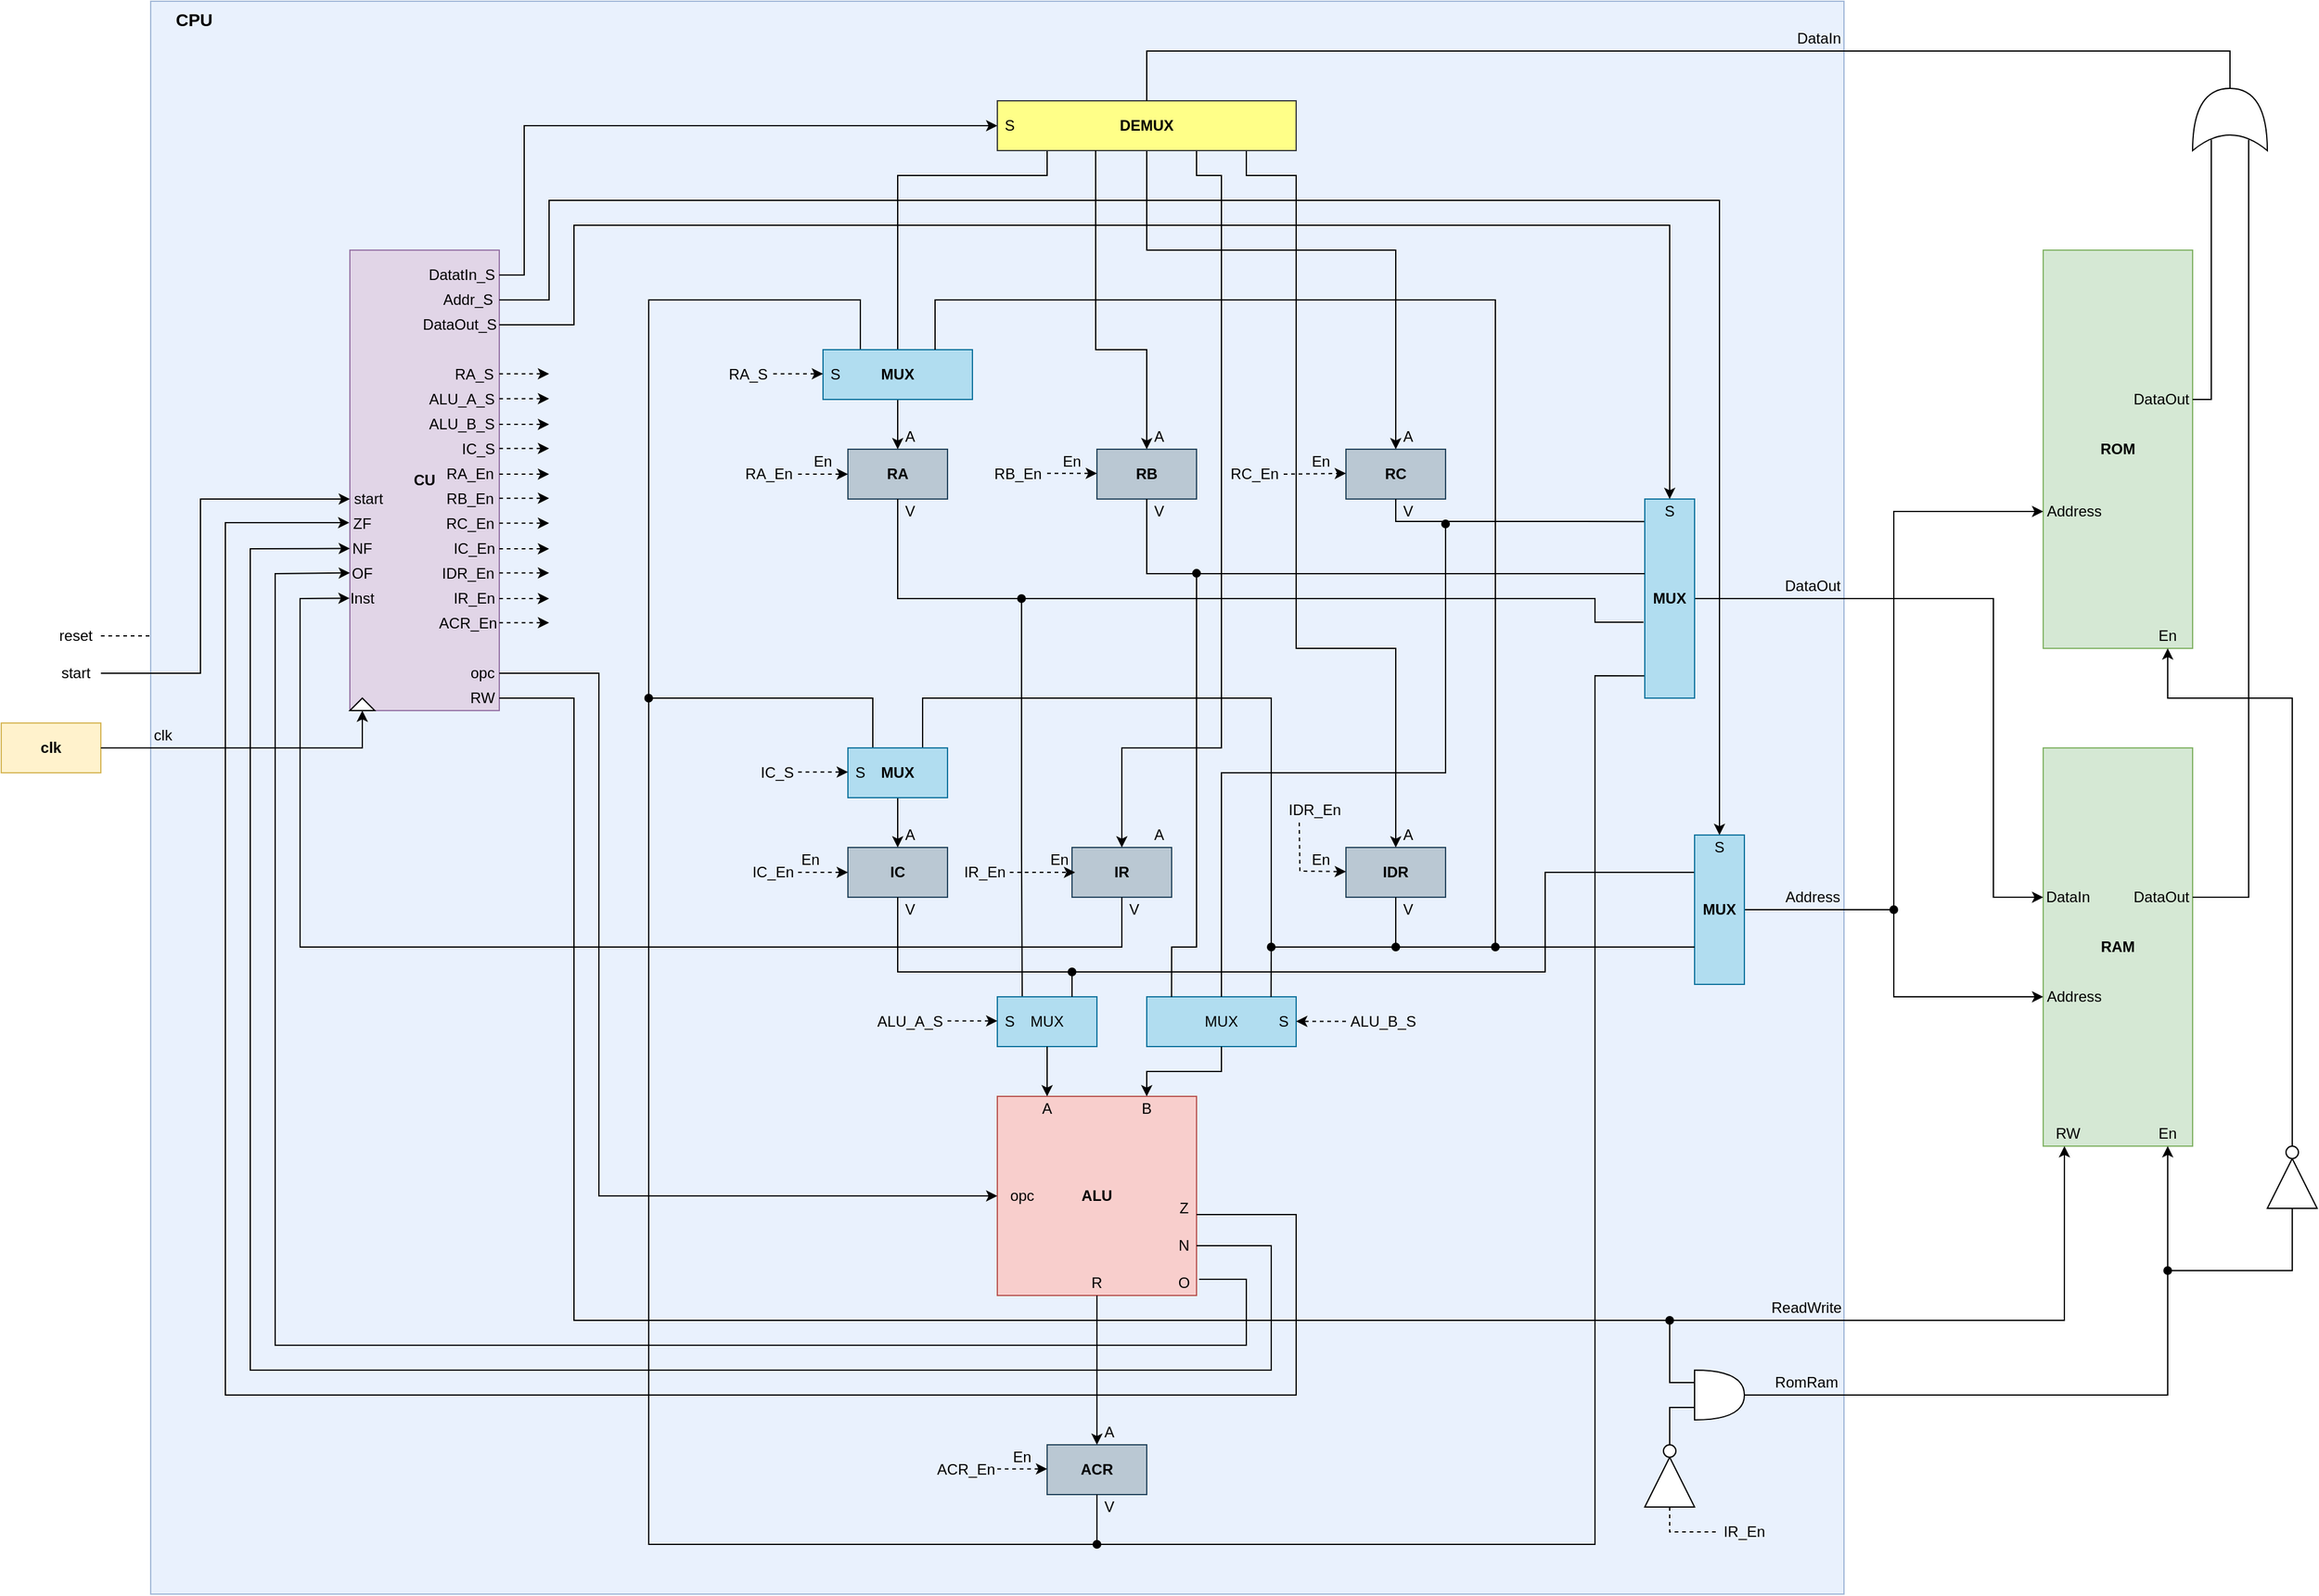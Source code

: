 <mxfile version="14.2.7" type="device"><diagram id="ryRz4POk_qp3t2i8IfM6" name="Page-1"><mxGraphModel dx="4070" dy="3493" grid="1" gridSize="10" guides="1" tooltips="1" connect="1" arrows="1" fold="1" page="1" pageScale="2" pageWidth="850" pageHeight="1100" math="0" shadow="0"><root><mxCell id="0"/><mxCell id="1" parent="0"/><mxCell id="fBEWL9ri3IQQsQJzQIdk-189" value="" style="rounded=0;whiteSpace=wrap;html=1;fillColor=#dae8fc;strokeColor=#6c8ebf;opacity=60;" parent="1" vertex="1"><mxGeometry x="-40" y="-160" width="1360" height="1280" as="geometry"/></mxCell><mxCell id="fBEWL9ri3IQQsQJzQIdk-173" value="" style="rounded=0;whiteSpace=wrap;html=1;fillColor=#fff2cc;strokeColor=#d6b656;" parent="1" vertex="1"><mxGeometry x="-160" y="420" width="80" height="40" as="geometry"/></mxCell><mxCell id="fBEWL9ri3IQQsQJzQIdk-1" value="" style="rounded=0;whiteSpace=wrap;html=1;fillColor=#e1d5e7;strokeColor=#9673a6;" parent="1" vertex="1"><mxGeometry x="120" y="40" width="120" height="370" as="geometry"/></mxCell><mxCell id="fBEWL9ri3IQQsQJzQIdk-2" value="&lt;b&gt;CU&lt;/b&gt;" style="text;html=1;strokeColor=none;fillColor=none;align=center;verticalAlign=middle;whiteSpace=wrap;rounded=0;" parent="1" vertex="1"><mxGeometry x="160" y="215" width="40" height="20" as="geometry"/></mxCell><mxCell id="fBEWL9ri3IQQsQJzQIdk-3" value="" style="triangle;whiteSpace=wrap;html=1;direction=north;" parent="1" vertex="1"><mxGeometry x="120" y="400" width="20" height="10" as="geometry"/></mxCell><mxCell id="fBEWL9ri3IQQsQJzQIdk-4" value="" style="endArrow=classic;html=1;rounded=0;entryX=0;entryY=0.5;entryDx=0;entryDy=0;exitX=1;exitY=0.5;exitDx=0;exitDy=0;" parent="1" source="fBEWL9ri3IQQsQJzQIdk-173" target="fBEWL9ri3IQQsQJzQIdk-3" edge="1"><mxGeometry width="50" height="50" relative="1" as="geometry"><mxPoint x="-40" y="440" as="sourcePoint"/><mxPoint x="120" y="410" as="targetPoint"/><Array as="points"><mxPoint x="130" y="440"/></Array></mxGeometry></mxCell><mxCell id="fBEWL9ri3IQQsQJzQIdk-5" value="&lt;b&gt;clk&lt;/b&gt;" style="text;html=1;strokeColor=none;fillColor=none;align=center;verticalAlign=middle;whiteSpace=wrap;rounded=0;" parent="1" vertex="1"><mxGeometry x="-140" y="430" width="40" height="20" as="geometry"/></mxCell><mxCell id="fBEWL9ri3IQQsQJzQIdk-6" value="" style="rounded=0;whiteSpace=wrap;html=1;fillColor=#bac8d3;strokeColor=#23445d;" parent="1" vertex="1"><mxGeometry x="520" y="200" width="80" height="40" as="geometry"/></mxCell><mxCell id="fBEWL9ri3IQQsQJzQIdk-7" value="&lt;b&gt;RA&lt;/b&gt;" style="text;html=1;strokeColor=none;fillColor=none;align=center;verticalAlign=middle;whiteSpace=wrap;rounded=0;" parent="1" vertex="1"><mxGeometry x="540" y="210" width="40" height="20" as="geometry"/></mxCell><mxCell id="fBEWL9ri3IQQsQJzQIdk-38" value="" style="rounded=0;whiteSpace=wrap;html=1;fillColor=#f8cecc;strokeColor=#b85450;" parent="1" vertex="1"><mxGeometry x="640" y="720" width="160" height="160" as="geometry"/></mxCell><mxCell id="fBEWL9ri3IQQsQJzQIdk-39" value="&lt;b&gt;ALU&lt;/b&gt;" style="text;html=1;strokeColor=none;fillColor=none;align=center;verticalAlign=middle;whiteSpace=wrap;rounded=0;" parent="1" vertex="1"><mxGeometry x="700" y="790" width="40" height="20" as="geometry"/></mxCell><mxCell id="fBEWL9ri3IQQsQJzQIdk-40" value="" style="rounded=0;whiteSpace=wrap;html=1;fillColor=#bac8d3;strokeColor=#23445d;" parent="1" vertex="1"><mxGeometry x="680" y="1000" width="80" height="40" as="geometry"/></mxCell><mxCell id="fBEWL9ri3IQQsQJzQIdk-41" value="&lt;b&gt;ACR&lt;/b&gt;" style="text;html=1;strokeColor=none;fillColor=none;align=center;verticalAlign=middle;whiteSpace=wrap;rounded=0;" parent="1" vertex="1"><mxGeometry x="700" y="1010" width="40" height="20" as="geometry"/></mxCell><mxCell id="fBEWL9ri3IQQsQJzQIdk-43" value="" style="endArrow=classic;html=1;entryX=0.5;entryY=0;entryDx=0;entryDy=0;exitX=0.5;exitY=1;exitDx=0;exitDy=0;" parent="1" source="fBEWL9ri3IQQsQJzQIdk-38" target="fBEWL9ri3IQQsQJzQIdk-40" edge="1"><mxGeometry width="50" height="50" relative="1" as="geometry"><mxPoint x="720" y="920" as="sourcePoint"/><mxPoint x="610" y="1130" as="targetPoint"/></mxGeometry></mxCell><mxCell id="fBEWL9ri3IQQsQJzQIdk-44" value="" style="endArrow=none;html=1;exitX=0.5;exitY=1;exitDx=0;exitDy=0;endFill=0;rounded=0;entryX=0.25;entryY=0;entryDx=0;entryDy=0;" parent="1" source="fBEWL9ri3IQQsQJzQIdk-40" target="Wjq5VvAP2HkVmWKXnLt0-2" edge="1"><mxGeometry width="50" height="50" relative="1" as="geometry"><mxPoint x="560" y="1180" as="sourcePoint"/><mxPoint x="550" y="120" as="targetPoint"/><Array as="points"><mxPoint x="720" y="1080"/><mxPoint x="360" y="1080"/><mxPoint x="360" y="80"/><mxPoint x="530" y="80"/></Array></mxGeometry></mxCell><mxCell id="fBEWL9ri3IQQsQJzQIdk-47" value="" style="endArrow=classic;html=1;entryX=0;entryY=0.5;entryDx=0;entryDy=0;rounded=0;exitX=1;exitY=0.5;exitDx=0;exitDy=0;" parent="1" source="fBEWL9ri3IQQsQJzQIdk-202" target="fBEWL9ri3IQQsQJzQIdk-38" edge="1"><mxGeometry width="50" height="50" relative="1" as="geometry"><mxPoint x="240" y="360" as="sourcePoint"/><mxPoint x="720" y="700" as="targetPoint"/><Array as="points"><mxPoint x="320" y="380"/><mxPoint x="320" y="800"/></Array></mxGeometry></mxCell><mxCell id="fBEWL9ri3IQQsQJzQIdk-48" value="" style="rounded=0;whiteSpace=wrap;html=1;fillColor=#d5e8d4;strokeColor=#82b366;" parent="1" vertex="1"><mxGeometry x="1480" y="440" width="120" height="320" as="geometry"/></mxCell><mxCell id="fBEWL9ri3IQQsQJzQIdk-49" value="" style="endArrow=classic;html=1;rounded=0;entryX=0;entryY=0.5;entryDx=0;entryDy=0;" parent="1" target="fBEWL9ri3IQQsQJzQIdk-112" edge="1"><mxGeometry width="50" height="50" relative="1" as="geometry"><mxPoint x="1200" y="320" as="sourcePoint"/><mxPoint x="1339" y="320" as="targetPoint"/><Array as="points"><mxPoint x="1200" y="320"/><mxPoint x="1440" y="320"/><mxPoint x="1440" y="560"/></Array></mxGeometry></mxCell><mxCell id="fBEWL9ri3IQQsQJzQIdk-53" value="&lt;b&gt;RAM&lt;/b&gt;" style="text;html=1;strokeColor=none;fillColor=none;align=center;verticalAlign=middle;whiteSpace=wrap;rounded=0;" parent="1" vertex="1"><mxGeometry x="1520" y="590" width="40" height="20" as="geometry"/></mxCell><mxCell id="fBEWL9ri3IQQsQJzQIdk-54" value="A" style="text;html=1;strokeColor=none;fillColor=none;align=center;verticalAlign=middle;whiteSpace=wrap;rounded=0;" parent="1" vertex="1"><mxGeometry x="550" y="180" width="40" height="20" as="geometry"/></mxCell><mxCell id="fBEWL9ri3IQQsQJzQIdk-56" value="En" style="text;html=1;strokeColor=none;fillColor=none;align=center;verticalAlign=middle;whiteSpace=wrap;rounded=0;" parent="1" vertex="1"><mxGeometry x="480" y="200" width="40" height="20" as="geometry"/></mxCell><mxCell id="fBEWL9ri3IQQsQJzQIdk-57" value="" style="rounded=0;whiteSpace=wrap;html=1;fillColor=#bac8d3;strokeColor=#23445d;" parent="1" vertex="1"><mxGeometry x="720" y="200" width="80" height="40" as="geometry"/></mxCell><mxCell id="fBEWL9ri3IQQsQJzQIdk-58" value="&lt;b&gt;RB&lt;/b&gt;" style="text;html=1;strokeColor=none;fillColor=none;align=center;verticalAlign=middle;whiteSpace=wrap;rounded=0;" parent="1" vertex="1"><mxGeometry x="740" y="210" width="40" height="20" as="geometry"/></mxCell><mxCell id="fBEWL9ri3IQQsQJzQIdk-62" value="A" style="text;html=1;strokeColor=none;fillColor=none;align=center;verticalAlign=middle;whiteSpace=wrap;rounded=0;" parent="1" vertex="1"><mxGeometry x="750" y="180" width="40" height="20" as="geometry"/></mxCell><mxCell id="fBEWL9ri3IQQsQJzQIdk-64" value="En" style="text;html=1;strokeColor=none;fillColor=none;align=center;verticalAlign=middle;whiteSpace=wrap;rounded=0;" parent="1" vertex="1"><mxGeometry x="680" y="200" width="40" height="20" as="geometry"/></mxCell><mxCell id="fBEWL9ri3IQQsQJzQIdk-65" value="" style="rounded=0;whiteSpace=wrap;html=1;fillColor=#bac8d3;strokeColor=#23445d;" parent="1" vertex="1"><mxGeometry x="920" y="200" width="80" height="40" as="geometry"/></mxCell><mxCell id="fBEWL9ri3IQQsQJzQIdk-66" value="&lt;b&gt;RC&lt;/b&gt;" style="text;html=1;strokeColor=none;fillColor=none;align=center;verticalAlign=middle;whiteSpace=wrap;rounded=0;" parent="1" vertex="1"><mxGeometry x="940" y="210" width="40" height="20" as="geometry"/></mxCell><mxCell id="fBEWL9ri3IQQsQJzQIdk-68" value="" style="endArrow=none;html=1;rounded=0;endFill=0;" parent="1" edge="1"><mxGeometry width="50" height="50" relative="1" as="geometry"><mxPoint x="760" y="-40" as="sourcePoint"/><mxPoint x="960" y="160" as="targetPoint"/><Array as="points"><mxPoint x="760" y="40"/><mxPoint x="960" y="40"/></Array></mxGeometry></mxCell><mxCell id="fBEWL9ri3IQQsQJzQIdk-69" value="" style="endArrow=none;html=1;exitX=0.5;exitY=1;exitDx=0;exitDy=0;entryX=0;entryY=0.113;entryDx=0;entryDy=0;entryPerimeter=0;rounded=0;endFill=0;" parent="1" source="fBEWL9ri3IQQsQJzQIdk-65" target="fBEWL9ri3IQQsQJzQIdk-149" edge="1"><mxGeometry width="50" height="50" relative="1" as="geometry"><mxPoint x="800" y="420" as="sourcePoint"/><mxPoint x="960" y="280" as="targetPoint"/><Array as="points"><mxPoint x="960" y="258"/></Array></mxGeometry></mxCell><mxCell id="fBEWL9ri3IQQsQJzQIdk-70" value="A" style="text;html=1;strokeColor=none;fillColor=none;align=center;verticalAlign=middle;whiteSpace=wrap;rounded=0;" parent="1" vertex="1"><mxGeometry x="950" y="180" width="40" height="20" as="geometry"/></mxCell><mxCell id="fBEWL9ri3IQQsQJzQIdk-71" value="V" style="text;html=1;strokeColor=none;fillColor=none;align=center;verticalAlign=middle;whiteSpace=wrap;rounded=0;" parent="1" vertex="1"><mxGeometry x="950" y="240" width="40" height="20" as="geometry"/></mxCell><mxCell id="fBEWL9ri3IQQsQJzQIdk-72" value="En" style="text;html=1;strokeColor=none;fillColor=none;align=center;verticalAlign=middle;whiteSpace=wrap;rounded=0;" parent="1" vertex="1"><mxGeometry x="880" y="200" width="40" height="20" as="geometry"/></mxCell><mxCell id="fBEWL9ri3IQQsQJzQIdk-73" value="" style="rounded=0;whiteSpace=wrap;html=1;fillColor=#bac8d3;strokeColor=#23445d;" parent="1" vertex="1"><mxGeometry x="520" y="520" width="80" height="40" as="geometry"/></mxCell><mxCell id="fBEWL9ri3IQQsQJzQIdk-74" value="&lt;b&gt;IC&lt;/b&gt;" style="text;html=1;strokeColor=none;fillColor=none;align=center;verticalAlign=middle;whiteSpace=wrap;rounded=0;" parent="1" vertex="1"><mxGeometry x="540" y="530" width="40" height="20" as="geometry"/></mxCell><mxCell id="fBEWL9ri3IQQsQJzQIdk-76" value="" style="endArrow=classic;html=1;entryX=0.5;entryY=0;entryDx=0;entryDy=0;rounded=0;startArrow=none;startFill=0;" parent="1" target="fBEWL9ri3IQQsQJzQIdk-73" edge="1"><mxGeometry width="50" height="50" relative="1" as="geometry"><mxPoint x="560" y="480" as="sourcePoint"/><mxPoint x="450" y="690" as="targetPoint"/><Array as="points"><mxPoint x="560" y="480"/></Array></mxGeometry></mxCell><mxCell id="fBEWL9ri3IQQsQJzQIdk-78" value="A" style="text;html=1;strokeColor=none;fillColor=none;align=center;verticalAlign=middle;whiteSpace=wrap;rounded=0;" parent="1" vertex="1"><mxGeometry x="550" y="500" width="40" height="20" as="geometry"/></mxCell><mxCell id="fBEWL9ri3IQQsQJzQIdk-79" value="V" style="text;html=1;strokeColor=none;fillColor=none;align=center;verticalAlign=middle;whiteSpace=wrap;rounded=0;" parent="1" vertex="1"><mxGeometry x="550" y="560" width="40" height="20" as="geometry"/></mxCell><mxCell id="fBEWL9ri3IQQsQJzQIdk-80" value="En" style="text;html=1;strokeColor=none;fillColor=none;align=center;verticalAlign=middle;whiteSpace=wrap;rounded=0;" parent="1" vertex="1"><mxGeometry x="470" y="520" width="40" height="20" as="geometry"/></mxCell><mxCell id="fBEWL9ri3IQQsQJzQIdk-81" value="" style="rounded=0;whiteSpace=wrap;html=1;fillColor=#bac8d3;strokeColor=#23445d;" parent="1" vertex="1"><mxGeometry x="700" y="520" width="80" height="40" as="geometry"/></mxCell><mxCell id="fBEWL9ri3IQQsQJzQIdk-82" value="&lt;b&gt;IR&lt;/b&gt;" style="text;html=1;strokeColor=none;fillColor=none;align=center;verticalAlign=middle;whiteSpace=wrap;rounded=0;" parent="1" vertex="1"><mxGeometry x="720" y="530" width="40" height="20" as="geometry"/></mxCell><mxCell id="fBEWL9ri3IQQsQJzQIdk-84" value="" style="endArrow=classic;html=1;entryX=0.5;entryY=0;entryDx=0;entryDy=0;rounded=0;" parent="1" target="fBEWL9ri3IQQsQJzQIdk-81" edge="1"><mxGeometry width="50" height="50" relative="1" as="geometry"><mxPoint x="800" y="-40" as="sourcePoint"/><mxPoint x="650" y="690" as="targetPoint"/><Array as="points"><mxPoint x="800" y="-20"/><mxPoint x="820" y="-20"/><mxPoint x="820" y="440"/><mxPoint x="740" y="440"/></Array></mxGeometry></mxCell><mxCell id="fBEWL9ri3IQQsQJzQIdk-85" value="" style="endArrow=none;html=1;exitX=0.25;exitY=0;exitDx=0;exitDy=0;rounded=0;endFill=0;entryX=0;entryY=0.25;entryDx=0;entryDy=0;" parent="1" source="fBEWL9ri3IQQsQJzQIdk-79" target="fBEWL9ri3IQQsQJzQIdk-157" edge="1"><mxGeometry width="50" height="50" relative="1" as="geometry"><mxPoint x="600" y="740" as="sourcePoint"/><mxPoint x="1160" y="490" as="targetPoint"/><Array as="points"><mxPoint x="560" y="620"/><mxPoint x="1080" y="620"/><mxPoint x="1080" y="540"/></Array></mxGeometry></mxCell><mxCell id="fBEWL9ri3IQQsQJzQIdk-86" value="A" style="text;html=1;strokeColor=none;fillColor=none;align=center;verticalAlign=middle;whiteSpace=wrap;rounded=0;" parent="1" vertex="1"><mxGeometry x="750" y="500" width="40" height="20" as="geometry"/></mxCell><mxCell id="fBEWL9ri3IQQsQJzQIdk-87" value="V" style="text;html=1;strokeColor=none;fillColor=none;align=center;verticalAlign=middle;whiteSpace=wrap;rounded=0;" parent="1" vertex="1"><mxGeometry x="730" y="560" width="40" height="20" as="geometry"/></mxCell><mxCell id="fBEWL9ri3IQQsQJzQIdk-88" value="En" style="text;html=1;strokeColor=none;fillColor=none;align=center;verticalAlign=middle;whiteSpace=wrap;rounded=0;" parent="1" vertex="1"><mxGeometry x="670" y="520" width="40" height="20" as="geometry"/></mxCell><mxCell id="fBEWL9ri3IQQsQJzQIdk-89" value="" style="rounded=0;whiteSpace=wrap;html=1;fillColor=#bac8d3;strokeColor=#23445d;" parent="1" vertex="1"><mxGeometry x="920" y="520" width="80" height="40" as="geometry"/></mxCell><mxCell id="fBEWL9ri3IQQsQJzQIdk-90" value="&lt;b&gt;IDR&lt;/b&gt;" style="text;html=1;strokeColor=none;fillColor=none;align=center;verticalAlign=middle;whiteSpace=wrap;rounded=0;" parent="1" vertex="1"><mxGeometry x="940" y="530" width="40" height="20" as="geometry"/></mxCell><mxCell id="fBEWL9ri3IQQsQJzQIdk-92" value="" style="endArrow=classic;html=1;entryX=0.5;entryY=0;entryDx=0;entryDy=0;rounded=0;" parent="1" target="fBEWL9ri3IQQsQJzQIdk-89" edge="1"><mxGeometry width="50" height="50" relative="1" as="geometry"><mxPoint x="840" y="-40" as="sourcePoint"/><mxPoint x="850" y="690" as="targetPoint"/><Array as="points"><mxPoint x="840" y="-20"/><mxPoint x="880" y="-20"/><mxPoint x="880"/><mxPoint x="880" y="360"/><mxPoint x="960" y="360"/></Array></mxGeometry></mxCell><mxCell id="fBEWL9ri3IQQsQJzQIdk-94" value="A" style="text;html=1;strokeColor=none;fillColor=none;align=center;verticalAlign=middle;whiteSpace=wrap;rounded=0;" parent="1" vertex="1"><mxGeometry x="950" y="500" width="40" height="20" as="geometry"/></mxCell><mxCell id="fBEWL9ri3IQQsQJzQIdk-95" value="V" style="text;html=1;strokeColor=none;fillColor=none;align=center;verticalAlign=middle;whiteSpace=wrap;rounded=0;" parent="1" vertex="1"><mxGeometry x="950" y="560" width="40" height="20" as="geometry"/></mxCell><mxCell id="fBEWL9ri3IQQsQJzQIdk-96" value="En" style="text;html=1;strokeColor=none;fillColor=none;align=center;verticalAlign=middle;whiteSpace=wrap;rounded=0;" parent="1" vertex="1"><mxGeometry x="880" y="520" width="40" height="20" as="geometry"/></mxCell><mxCell id="fBEWL9ri3IQQsQJzQIdk-97" value="En" style="text;html=1;strokeColor=none;fillColor=none;align=center;verticalAlign=middle;whiteSpace=wrap;rounded=0;" parent="1" vertex="1"><mxGeometry x="640" y="1000" width="40" height="20" as="geometry"/></mxCell><mxCell id="fBEWL9ri3IQQsQJzQIdk-98" value="A" style="text;html=1;strokeColor=none;fillColor=none;align=center;verticalAlign=middle;whiteSpace=wrap;rounded=0;" parent="1" vertex="1"><mxGeometry x="710" y="980" width="40" height="20" as="geometry"/></mxCell><mxCell id="fBEWL9ri3IQQsQJzQIdk-99" value="A" style="text;html=1;strokeColor=none;fillColor=none;align=center;verticalAlign=middle;whiteSpace=wrap;rounded=0;" parent="1" vertex="1"><mxGeometry x="660" y="720" width="40" height="20" as="geometry"/></mxCell><mxCell id="fBEWL9ri3IQQsQJzQIdk-100" value="B" style="text;html=1;strokeColor=none;fillColor=none;align=center;verticalAlign=middle;whiteSpace=wrap;rounded=0;" parent="1" vertex="1"><mxGeometry x="740" y="720" width="40" height="20" as="geometry"/></mxCell><mxCell id="fBEWL9ri3IQQsQJzQIdk-101" value="opc" style="text;html=1;strokeColor=none;fillColor=none;align=center;verticalAlign=middle;whiteSpace=wrap;rounded=0;" parent="1" vertex="1"><mxGeometry x="640" y="790" width="40" height="20" as="geometry"/></mxCell><mxCell id="fBEWL9ri3IQQsQJzQIdk-102" value="R" style="text;html=1;strokeColor=none;fillColor=none;align=center;verticalAlign=middle;whiteSpace=wrap;rounded=0;" parent="1" vertex="1"><mxGeometry x="700" y="860" width="40" height="20" as="geometry"/></mxCell><mxCell id="fBEWL9ri3IQQsQJzQIdk-106" value="" style="endArrow=classic;html=1;exitX=1;exitY=0.594;exitDx=0;exitDy=0;exitPerimeter=0;rounded=0;entryX=-0.004;entryY=0.592;entryDx=0;entryDy=0;entryPerimeter=0;" parent="1" source="fBEWL9ri3IQQsQJzQIdk-38" target="fBEWL9ri3IQQsQJzQIdk-1" edge="1"><mxGeometry width="50" height="50" relative="1" as="geometry"><mxPoint x="770" y="680" as="sourcePoint"/><mxPoint x="80" y="259" as="targetPoint"/><Array as="points"><mxPoint x="880" y="815"/><mxPoint x="880" y="960"/><mxPoint x="20" y="960"/><mxPoint x="20" y="259"/></Array></mxGeometry></mxCell><mxCell id="fBEWL9ri3IQQsQJzQIdk-107" value="" style="endArrow=classic;html=1;exitX=1;exitY=0.75;exitDx=0;exitDy=0;rounded=0;entryX=0;entryY=0.648;entryDx=0;entryDy=0;entryPerimeter=0;" parent="1" source="fBEWL9ri3IQQsQJzQIdk-38" target="fBEWL9ri3IQQsQJzQIdk-1" edge="1"><mxGeometry width="50" height="50" relative="1" as="geometry"><mxPoint x="770" y="680" as="sourcePoint"/><mxPoint x="70" y="290" as="targetPoint"/><Array as="points"><mxPoint x="860" y="840"/><mxPoint x="860" y="940"/><mxPoint x="40" y="940"/><mxPoint x="40" y="280"/></Array></mxGeometry></mxCell><mxCell id="fBEWL9ri3IQQsQJzQIdk-108" value="" style="endArrow=classic;html=1;exitX=1.013;exitY=0.919;exitDx=0;exitDy=0;exitPerimeter=0;rounded=0;entryX=0;entryY=0.701;entryDx=0;entryDy=0;entryPerimeter=0;" parent="1" source="fBEWL9ri3IQQsQJzQIdk-38" target="fBEWL9ri3IQQsQJzQIdk-1" edge="1"><mxGeometry width="50" height="50" relative="1" as="geometry"><mxPoint x="770" y="680" as="sourcePoint"/><mxPoint x="100" y="300" as="targetPoint"/><Array as="points"><mxPoint x="840" y="867"/><mxPoint x="840" y="920"/><mxPoint x="60" y="920"/><mxPoint x="60" y="300"/></Array></mxGeometry></mxCell><mxCell id="fBEWL9ri3IQQsQJzQIdk-109" value="Z" style="text;html=1;strokeColor=none;fillColor=none;align=center;verticalAlign=middle;whiteSpace=wrap;rounded=0;" parent="1" vertex="1"><mxGeometry x="770" y="800" width="40" height="20" as="geometry"/></mxCell><mxCell id="fBEWL9ri3IQQsQJzQIdk-110" value="N" style="text;html=1;strokeColor=none;fillColor=none;align=center;verticalAlign=middle;whiteSpace=wrap;rounded=0;" parent="1" vertex="1"><mxGeometry x="770" y="830" width="40" height="20" as="geometry"/></mxCell><mxCell id="fBEWL9ri3IQQsQJzQIdk-111" value="O" style="text;html=1;strokeColor=none;fillColor=none;align=center;verticalAlign=middle;whiteSpace=wrap;rounded=0;" parent="1" vertex="1"><mxGeometry x="770" y="860" width="40" height="20" as="geometry"/></mxCell><mxCell id="fBEWL9ri3IQQsQJzQIdk-112" value="DataIn" style="text;html=1;strokeColor=none;fillColor=none;align=center;verticalAlign=middle;whiteSpace=wrap;rounded=0;" parent="1" vertex="1"><mxGeometry x="1480" y="550" width="40" height="20" as="geometry"/></mxCell><mxCell id="fBEWL9ri3IQQsQJzQIdk-113" value="Address" style="text;html=1;strokeColor=none;fillColor=none;align=center;verticalAlign=middle;whiteSpace=wrap;rounded=0;" parent="1" vertex="1"><mxGeometry x="1480" y="630" width="50" height="20" as="geometry"/></mxCell><mxCell id="fBEWL9ri3IQQsQJzQIdk-114" value="DataOut" style="text;html=1;strokeColor=none;fillColor=none;align=center;verticalAlign=middle;whiteSpace=wrap;rounded=0;" parent="1" vertex="1"><mxGeometry x="1550" y="550" width="50" height="20" as="geometry"/></mxCell><mxCell id="fBEWL9ri3IQQsQJzQIdk-118" value="" style="endArrow=classic;html=1;entryX=0.25;entryY=1;entryDx=0;entryDy=0;" parent="1" target="fBEWL9ri3IQQsQJzQIdk-54" edge="1"><mxGeometry width="50" height="50" relative="1" as="geometry"><mxPoint x="560" y="160" as="sourcePoint"/><mxPoint x="1000" y="340" as="targetPoint"/></mxGeometry></mxCell><mxCell id="fBEWL9ri3IQQsQJzQIdk-126" value="" style="endArrow=none;html=1;rounded=0;exitX=0.5;exitY=0;exitDx=0;exitDy=0;" parent="1" source="Wjq5VvAP2HkVmWKXnLt0-2" edge="1"><mxGeometry width="50" height="50" relative="1" as="geometry"><mxPoint x="570" y="120" as="sourcePoint"/><mxPoint x="680" y="-40" as="targetPoint"/><Array as="points"><mxPoint x="560" y="-20"/><mxPoint x="680" y="-20"/></Array></mxGeometry></mxCell><mxCell id="fBEWL9ri3IQQsQJzQIdk-127" value="" style="endArrow=none;html=1;startArrow=oval;startFill=1;entryX=0;entryY=0.888;entryDx=0;entryDy=0;rounded=0;entryPerimeter=0;" parent="1" target="fBEWL9ri3IQQsQJzQIdk-149" edge="1"><mxGeometry width="50" height="50" relative="1" as="geometry"><mxPoint x="720" y="1080" as="sourcePoint"/><mxPoint x="1090" y="1030" as="targetPoint"/><Array as="points"><mxPoint x="1120" y="1080"/><mxPoint x="1120" y="382"/></Array></mxGeometry></mxCell><mxCell id="fBEWL9ri3IQQsQJzQIdk-141" value="V" style="text;html=1;strokeColor=none;fillColor=none;align=center;verticalAlign=middle;whiteSpace=wrap;rounded=0;" parent="1" vertex="1"><mxGeometry x="750" y="240" width="40" height="20" as="geometry"/></mxCell><mxCell id="fBEWL9ri3IQQsQJzQIdk-144" value="V" style="text;html=1;strokeColor=none;fillColor=none;align=center;verticalAlign=middle;whiteSpace=wrap;rounded=0;" parent="1" vertex="1"><mxGeometry x="550" y="240" width="40" height="20" as="geometry"/></mxCell><mxCell id="fBEWL9ri3IQQsQJzQIdk-149" value="" style="rounded=0;whiteSpace=wrap;html=1;fillColor=#b1ddf0;strokeColor=#10739e;" parent="1" vertex="1"><mxGeometry x="1160" y="240" width="40" height="160" as="geometry"/></mxCell><mxCell id="fBEWL9ri3IQQsQJzQIdk-150" value="&lt;b&gt;MUX&lt;/b&gt;" style="text;html=1;strokeColor=none;fillColor=none;align=center;verticalAlign=middle;whiteSpace=wrap;rounded=0;" parent="1" vertex="1"><mxGeometry x="1160" y="310" width="40" height="20" as="geometry"/></mxCell><mxCell id="fBEWL9ri3IQQsQJzQIdk-152" value="" style="endArrow=none;html=1;exitX=0.25;exitY=0;exitDx=0;exitDy=0;entryX=0;entryY=0.375;entryDx=0;entryDy=0;rounded=0;entryPerimeter=0;" parent="1" source="fBEWL9ri3IQQsQJzQIdk-141" target="fBEWL9ri3IQQsQJzQIdk-149" edge="1"><mxGeometry width="50" height="50" relative="1" as="geometry"><mxPoint x="880" y="520" as="sourcePoint"/><mxPoint x="930" y="470" as="targetPoint"/><Array as="points"><mxPoint x="760" y="300"/></Array></mxGeometry></mxCell><mxCell id="fBEWL9ri3IQQsQJzQIdk-153" value="" style="endArrow=none;html=1;exitX=0.25;exitY=0;exitDx=0;exitDy=0;rounded=0;entryX=-0.025;entryY=0.619;entryDx=0;entryDy=0;entryPerimeter=0;" parent="1" source="fBEWL9ri3IQQsQJzQIdk-144" target="fBEWL9ri3IQQsQJzQIdk-149" edge="1"><mxGeometry width="50" height="50" relative="1" as="geometry"><mxPoint x="880" y="520" as="sourcePoint"/><mxPoint x="1070" y="370" as="targetPoint"/><Array as="points"><mxPoint x="560" y="320"/><mxPoint x="1120" y="320"/><mxPoint x="1120" y="339"/></Array></mxGeometry></mxCell><mxCell id="fBEWL9ri3IQQsQJzQIdk-155" value="" style="endArrow=none;html=1;exitX=0;exitY=0.5;exitDx=0;exitDy=0;entryX=1;entryY=0.5;entryDx=0;entryDy=0;rounded=0;endFill=0;startArrow=classic;startFill=1;" parent="1" source="fBEWL9ri3IQQsQJzQIdk-113" target="fBEWL9ri3IQQsQJzQIdk-157" edge="1"><mxGeometry width="50" height="50" relative="1" as="geometry"><mxPoint x="880" y="380" as="sourcePoint"/><mxPoint x="1320" y="400" as="targetPoint"/><Array as="points"><mxPoint x="1360" y="640"/><mxPoint x="1360" y="570"/><mxPoint x="1280" y="570"/></Array></mxGeometry></mxCell><mxCell id="fBEWL9ri3IQQsQJzQIdk-156" value="RW" style="text;html=1;strokeColor=none;fillColor=none;align=center;verticalAlign=middle;whiteSpace=wrap;rounded=0;" parent="1" vertex="1"><mxGeometry x="1480" y="740" width="40" height="20" as="geometry"/></mxCell><mxCell id="fBEWL9ri3IQQsQJzQIdk-157" value="" style="rounded=0;whiteSpace=wrap;html=1;fillColor=#b1ddf0;strokeColor=#10739e;" parent="1" vertex="1"><mxGeometry x="1200" y="510" width="40" height="120" as="geometry"/></mxCell><mxCell id="fBEWL9ri3IQQsQJzQIdk-158" value="&lt;b&gt;MUX&lt;/b&gt;" style="text;html=1;strokeColor=none;fillColor=none;align=center;verticalAlign=middle;whiteSpace=wrap;rounded=0;" parent="1" vertex="1"><mxGeometry x="1200" y="560" width="40" height="20" as="geometry"/></mxCell><mxCell id="fBEWL9ri3IQQsQJzQIdk-159" value="" style="endArrow=none;html=1;entryX=0.25;entryY=0;entryDx=0;entryDy=0;jumpStyle=none;rounded=0;exitX=0;exitY=0.75;exitDx=0;exitDy=0;" parent="1" source="fBEWL9ri3IQQsQJzQIdk-157" target="fBEWL9ri3IQQsQJzQIdk-95" edge="1"><mxGeometry width="50" height="50" relative="1" as="geometry"><mxPoint x="1140" y="530" as="sourcePoint"/><mxPoint x="820" y="490" as="targetPoint"/><Array as="points"><mxPoint x="1160" y="600"/><mxPoint x="960" y="600"/></Array></mxGeometry></mxCell><mxCell id="fBEWL9ri3IQQsQJzQIdk-161" value="" style="endArrow=classic;html=1;exitX=0.25;exitY=0;exitDx=0;exitDy=0;rounded=0;entryX=-0.002;entryY=0.756;entryDx=0;entryDy=0;entryPerimeter=0;" parent="1" source="fBEWL9ri3IQQsQJzQIdk-87" target="fBEWL9ri3IQQsQJzQIdk-1" edge="1"><mxGeometry width="50" height="50" relative="1" as="geometry"><mxPoint x="770" y="650" as="sourcePoint"/><mxPoint x="100" y="340" as="targetPoint"/><Array as="points"><mxPoint x="740" y="600"/><mxPoint x="80" y="600"/><mxPoint x="80" y="320"/></Array></mxGeometry></mxCell><mxCell id="fBEWL9ri3IQQsQJzQIdk-162" value="" style="endArrow=oval;html=1;rounded=0;startArrow=none;startFill=0;endFill=1;exitX=0.25;exitY=0;exitDx=0;exitDy=0;" parent="1" source="Wjq5VvAP2HkVmWKXnLt0-7" edge="1"><mxGeometry width="50" height="50" relative="1" as="geometry"><mxPoint x="659.43" y="620" as="sourcePoint"/><mxPoint x="659.43" y="320" as="targetPoint"/><Array as="points"><mxPoint x="659.43" y="520"/></Array></mxGeometry></mxCell><mxCell id="fBEWL9ri3IQQsQJzQIdk-164" value="" style="rounded=0;whiteSpace=wrap;html=1;fillColor=#ffff88;strokeColor=#36393d;" parent="1" vertex="1"><mxGeometry x="640" y="-80" width="240" height="40" as="geometry"/></mxCell><mxCell id="fBEWL9ri3IQQsQJzQIdk-165" value="&lt;b&gt;DEMUX&lt;/b&gt;" style="text;html=1;strokeColor=none;fillColor=none;align=center;verticalAlign=middle;whiteSpace=wrap;rounded=0;" parent="1" vertex="1"><mxGeometry x="740" y="-70" width="40" height="20" as="geometry"/></mxCell><mxCell id="fBEWL9ri3IQQsQJzQIdk-166" value="" style="endArrow=none;html=1;rounded=0;exitX=0.5;exitY=0;exitDx=0;exitDy=0;entryX=1;entryY=0.5;entryDx=0;entryDy=0;entryPerimeter=0;" parent="1" source="fBEWL9ri3IQQsQJzQIdk-164" target="wMDLJctBMsfhkcNb7-vW-16" edge="1"><mxGeometry width="50" height="50" relative="1" as="geometry"><mxPoint x="810" y="-100" as="sourcePoint"/><mxPoint x="1650" y="-130" as="targetPoint"/><Array as="points"><mxPoint x="760" y="-120"/><mxPoint x="1630" y="-120"/></Array></mxGeometry></mxCell><mxCell id="fBEWL9ri3IQQsQJzQIdk-167" value="V" style="text;html=1;strokeColor=none;fillColor=none;align=center;verticalAlign=middle;whiteSpace=wrap;rounded=0;" parent="1" vertex="1"><mxGeometry x="710" y="1040" width="40" height="20" as="geometry"/></mxCell><mxCell id="fBEWL9ri3IQQsQJzQIdk-170" value="" style="endArrow=none;html=1;entryX=0.25;entryY=0;entryDx=0;entryDy=0;rounded=0;startArrow=oval;startFill=1;" parent="1" target="Wjq5VvAP2HkVmWKXnLt0-4" edge="1"><mxGeometry width="50" height="50" relative="1" as="geometry"><mxPoint x="360" y="400" as="sourcePoint"/><mxPoint x="550" y="455.25" as="targetPoint"/><Array as="points"><mxPoint x="540" y="400"/></Array></mxGeometry></mxCell><mxCell id="fBEWL9ri3IQQsQJzQIdk-171" value="" style="endArrow=oval;html=1;exitX=0.75;exitY=0;exitDx=0;exitDy=0;rounded=0;startArrow=none;startFill=0;endFill=1;" parent="1" source="Wjq5VvAP2HkVmWKXnLt0-4" edge="1"><mxGeometry width="50" height="50" relative="1" as="geometry"><mxPoint x="570" y="455.25" as="sourcePoint"/><mxPoint x="960" y="600" as="targetPoint"/><Array as="points"><mxPoint x="580" y="400"/><mxPoint x="860" y="400"/><mxPoint x="860" y="600"/></Array></mxGeometry></mxCell><mxCell id="fBEWL9ri3IQQsQJzQIdk-176" value="" style="endArrow=classic;html=1;entryX=0.5;entryY=0;entryDx=0;entryDy=0;rounded=0;exitX=1;exitY=0.5;exitDx=0;exitDy=0;" parent="1" source="fBEWL9ri3IQQsQJzQIdk-193" target="fBEWL9ri3IQQsQJzQIdk-149" edge="1"><mxGeometry width="50" height="50" relative="1" as="geometry"><mxPoint x="260" y="170" as="sourcePoint"/><mxPoint x="940" y="480" as="targetPoint"/><Array as="points"><mxPoint x="300" y="100"/><mxPoint x="300" y="20"/><mxPoint x="1040" y="20"/><mxPoint x="1180" y="20"/></Array></mxGeometry></mxCell><mxCell id="fBEWL9ri3IQQsQJzQIdk-177" value="" style="endArrow=classic;html=1;entryX=0.5;entryY=0;entryDx=0;entryDy=0;rounded=0;exitX=1;exitY=0.5;exitDx=0;exitDy=0;" parent="1" source="fBEWL9ri3IQQsQJzQIdk-192" target="fBEWL9ri3IQQsQJzQIdk-157" edge="1"><mxGeometry width="50" height="50" relative="1" as="geometry"><mxPoint x="260" y="90" as="sourcePoint"/><mxPoint x="940" y="480" as="targetPoint"/><Array as="points"><mxPoint x="280" y="80"/><mxPoint x="280" y="70"/><mxPoint x="280"/><mxPoint x="1080"/><mxPoint x="1220"/><mxPoint x="1220" y="420"/><mxPoint x="1220" y="480"/></Array></mxGeometry></mxCell><mxCell id="fBEWL9ri3IQQsQJzQIdk-178" value="S" style="text;html=1;strokeColor=none;fillColor=none;align=center;verticalAlign=middle;whiteSpace=wrap;rounded=0;" parent="1" vertex="1"><mxGeometry x="1160" y="240" width="40" height="20" as="geometry"/></mxCell><mxCell id="fBEWL9ri3IQQsQJzQIdk-179" value="S" style="text;html=1;strokeColor=none;fillColor=none;align=center;verticalAlign=middle;whiteSpace=wrap;rounded=0;" parent="1" vertex="1"><mxGeometry x="1200" y="510" width="40" height="20" as="geometry"/></mxCell><mxCell id="fBEWL9ri3IQQsQJzQIdk-190" value="&lt;b&gt;&lt;font style=&quot;font-size: 14px&quot;&gt;CPU&lt;/font&gt;&lt;/b&gt;" style="text;html=1;strokeColor=none;fillColor=none;align=center;verticalAlign=middle;whiteSpace=wrap;rounded=0;opacity=60;" parent="1" vertex="1"><mxGeometry x="-40" y="-160" width="70" height="30" as="geometry"/></mxCell><mxCell id="fBEWL9ri3IQQsQJzQIdk-192" value="Addr_S" style="text;html=1;strokeColor=none;fillColor=none;align=center;verticalAlign=middle;whiteSpace=wrap;rounded=0;" parent="1" vertex="1"><mxGeometry x="190" y="70" width="50" height="20" as="geometry"/></mxCell><mxCell id="fBEWL9ri3IQQsQJzQIdk-193" value="DataOut_S&amp;nbsp;" style="text;html=1;strokeColor=none;fillColor=none;align=center;verticalAlign=middle;whiteSpace=wrap;rounded=0;" parent="1" vertex="1"><mxGeometry x="180" y="90" width="60" height="20" as="geometry"/></mxCell><mxCell id="fBEWL9ri3IQQsQJzQIdk-194" value="&amp;nbsp;RC_En" style="text;html=1;strokeColor=none;fillColor=none;align=center;verticalAlign=middle;whiteSpace=wrap;rounded=0;" parent="1" vertex="1"><mxGeometry x="190" y="250" width="50" height="20" as="geometry"/></mxCell><mxCell id="fBEWL9ri3IQQsQJzQIdk-195" value="&amp;nbsp;RA_En" style="text;html=1;strokeColor=none;fillColor=none;align=center;verticalAlign=middle;whiteSpace=wrap;rounded=0;" parent="1" vertex="1"><mxGeometry x="190" y="210" width="50" height="20" as="geometry"/></mxCell><mxCell id="fBEWL9ri3IQQsQJzQIdk-197" value="&amp;nbsp; IC_S" style="text;html=1;strokeColor=none;fillColor=none;align=center;verticalAlign=middle;whiteSpace=wrap;rounded=0;" parent="1" vertex="1"><mxGeometry x="200" y="190" width="40" height="20" as="geometry"/></mxCell><mxCell id="fBEWL9ri3IQQsQJzQIdk-198" value="IR_En" style="text;html=1;strokeColor=none;fillColor=none;align=center;verticalAlign=middle;whiteSpace=wrap;rounded=0;" parent="1" vertex="1"><mxGeometry x="195" y="310" width="50" height="20" as="geometry"/></mxCell><mxCell id="fBEWL9ri3IQQsQJzQIdk-199" value="IC_En" style="text;html=1;strokeColor=none;fillColor=none;align=center;verticalAlign=middle;whiteSpace=wrap;rounded=0;" parent="1" vertex="1"><mxGeometry x="200" y="270" width="40" height="20" as="geometry"/></mxCell><mxCell id="fBEWL9ri3IQQsQJzQIdk-200" value="IDR_En" style="text;html=1;strokeColor=none;fillColor=none;align=center;verticalAlign=middle;whiteSpace=wrap;rounded=0;" parent="1" vertex="1"><mxGeometry x="190" y="290" width="50" height="20" as="geometry"/></mxCell><mxCell id="fBEWL9ri3IQQsQJzQIdk-201" value="ACR_En" style="text;html=1;strokeColor=none;fillColor=none;align=center;verticalAlign=middle;whiteSpace=wrap;rounded=0;" parent="1" vertex="1"><mxGeometry x="190" y="330" width="50" height="20" as="geometry"/></mxCell><mxCell id="fBEWL9ri3IQQsQJzQIdk-202" value="&amp;nbsp; &amp;nbsp; &amp;nbsp; &amp;nbsp;opc" style="text;html=1;strokeColor=none;fillColor=none;align=center;verticalAlign=middle;whiteSpace=wrap;rounded=0;" parent="1" vertex="1"><mxGeometry x="190" y="370" width="50" height="20" as="geometry"/></mxCell><mxCell id="fBEWL9ri3IQQsQJzQIdk-203" value="Inst" style="text;html=1;strokeColor=none;fillColor=none;align=center;verticalAlign=middle;whiteSpace=wrap;rounded=0;" parent="1" vertex="1"><mxGeometry x="110" y="310" width="40" height="20" as="geometry"/></mxCell><mxCell id="fBEWL9ri3IQQsQJzQIdk-204" value="OF" style="text;html=1;strokeColor=none;fillColor=none;align=center;verticalAlign=middle;whiteSpace=wrap;rounded=0;" parent="1" vertex="1"><mxGeometry x="110" y="290" width="40" height="20" as="geometry"/></mxCell><mxCell id="fBEWL9ri3IQQsQJzQIdk-205" value="NF" style="text;html=1;strokeColor=none;fillColor=none;align=center;verticalAlign=middle;whiteSpace=wrap;rounded=0;" parent="1" vertex="1"><mxGeometry x="110" y="270" width="40" height="20" as="geometry"/></mxCell><mxCell id="fBEWL9ri3IQQsQJzQIdk-206" value="ZF" style="text;html=1;strokeColor=none;fillColor=none;align=center;verticalAlign=middle;whiteSpace=wrap;rounded=0;" parent="1" vertex="1"><mxGeometry x="110" y="250" width="40" height="20" as="geometry"/></mxCell><mxCell id="Wjq5VvAP2HkVmWKXnLt0-2" value="" style="rounded=0;whiteSpace=wrap;html=1;fillColor=#b1ddf0;strokeColor=#10739e;" parent="1" vertex="1"><mxGeometry x="500" y="120" width="120" height="40" as="geometry"/></mxCell><mxCell id="Wjq5VvAP2HkVmWKXnLt0-3" value="&lt;b&gt;MUX&lt;/b&gt;" style="text;html=1;strokeColor=none;fillColor=none;align=center;verticalAlign=middle;whiteSpace=wrap;rounded=0;" parent="1" vertex="1"><mxGeometry x="540" y="130" width="40" height="20" as="geometry"/></mxCell><mxCell id="Wjq5VvAP2HkVmWKXnLt0-4" value="" style="rounded=0;whiteSpace=wrap;html=1;fillColor=#b1ddf0;strokeColor=#10739e;" parent="1" vertex="1"><mxGeometry x="520" y="440" width="80" height="40" as="geometry"/></mxCell><mxCell id="Wjq5VvAP2HkVmWKXnLt0-6" value="&lt;b&gt;MUX&lt;/b&gt;" style="text;html=1;strokeColor=none;fillColor=none;align=center;verticalAlign=middle;whiteSpace=wrap;rounded=0;" parent="1" vertex="1"><mxGeometry x="540" y="450" width="40" height="20" as="geometry"/></mxCell><mxCell id="Wjq5VvAP2HkVmWKXnLt0-7" value="" style="rounded=0;whiteSpace=wrap;html=1;fillColor=#b1ddf0;strokeColor=#10739e;" parent="1" vertex="1"><mxGeometry x="640" y="640" width="80" height="40" as="geometry"/></mxCell><mxCell id="Wjq5VvAP2HkVmWKXnLt0-8" value="" style="endArrow=none;html=1;startArrow=oval;startFill=1;" parent="1" edge="1"><mxGeometry width="50" height="50" relative="1" as="geometry"><mxPoint x="700" y="620" as="sourcePoint"/><mxPoint x="700" y="640" as="targetPoint"/></mxGeometry></mxCell><mxCell id="Wjq5VvAP2HkVmWKXnLt0-9" value="" style="endArrow=classic;html=1;exitX=0.5;exitY=1;exitDx=0;exitDy=0;entryX=0.5;entryY=0;entryDx=0;entryDy=0;startArrow=none;startFill=0;endFill=1;" parent="1" source="Wjq5VvAP2HkVmWKXnLt0-7" target="fBEWL9ri3IQQsQJzQIdk-99" edge="1"><mxGeometry width="50" height="50" relative="1" as="geometry"><mxPoint x="720" y="640" as="sourcePoint"/><mxPoint x="770" y="590" as="targetPoint"/></mxGeometry></mxCell><mxCell id="Wjq5VvAP2HkVmWKXnLt0-10" value="MUX" style="text;html=1;strokeColor=none;fillColor=none;align=center;verticalAlign=middle;whiteSpace=wrap;rounded=0;" parent="1" vertex="1"><mxGeometry x="660" y="650" width="40" height="20" as="geometry"/></mxCell><mxCell id="Wjq5VvAP2HkVmWKXnLt0-12" value="&amp;nbsp;RB_En" style="text;html=1;strokeColor=none;fillColor=none;align=center;verticalAlign=middle;whiteSpace=wrap;rounded=0;" parent="1" vertex="1"><mxGeometry x="190" y="230" width="50" height="20" as="geometry"/></mxCell><mxCell id="Wjq5VvAP2HkVmWKXnLt0-14" value="RA_S" style="text;html=1;strokeColor=none;fillColor=none;align=center;verticalAlign=middle;whiteSpace=wrap;rounded=0;" parent="1" vertex="1"><mxGeometry x="200" y="130" width="40" height="20" as="geometry"/></mxCell><mxCell id="Wjq5VvAP2HkVmWKXnLt0-15" value="S" style="text;html=1;strokeColor=none;fillColor=none;align=center;verticalAlign=middle;whiteSpace=wrap;rounded=0;" parent="1" vertex="1"><mxGeometry x="490" y="130" width="40" height="20" as="geometry"/></mxCell><mxCell id="Wjq5VvAP2HkVmWKXnLt0-16" value="S" style="text;html=1;strokeColor=none;fillColor=none;align=center;verticalAlign=middle;whiteSpace=wrap;rounded=0;" parent="1" vertex="1"><mxGeometry x="510" y="450" width="40" height="20" as="geometry"/></mxCell><mxCell id="Wjq5VvAP2HkVmWKXnLt0-22" value="" style="endArrow=classic;html=1;exitX=0.329;exitY=1;exitDx=0;exitDy=0;entryX=0.25;entryY=1;entryDx=0;entryDy=0;exitPerimeter=0;rounded=0;" parent="1" source="fBEWL9ri3IQQsQJzQIdk-164" target="fBEWL9ri3IQQsQJzQIdk-62" edge="1"><mxGeometry width="50" height="50" relative="1" as="geometry"><mxPoint x="760" y="160" as="sourcePoint"/><mxPoint x="910" y="210" as="targetPoint"/><Array as="points"><mxPoint x="719" y="120"/><mxPoint x="760" y="120"/></Array></mxGeometry></mxCell><mxCell id="Wjq5VvAP2HkVmWKXnLt0-38" value="" style="endArrow=classic;html=1;exitX=0.5;exitY=1;exitDx=0;exitDy=0;entryX=0.25;entryY=1;entryDx=0;entryDy=0;" parent="1" target="fBEWL9ri3IQQsQJzQIdk-70" edge="1"><mxGeometry width="50" height="50" relative="1" as="geometry"><mxPoint x="960" y="160" as="sourcePoint"/><mxPoint x="840" y="230" as="targetPoint"/></mxGeometry></mxCell><mxCell id="Wjq5VvAP2HkVmWKXnLt0-39" value="S" style="text;html=1;strokeColor=none;fillColor=none;align=center;verticalAlign=middle;whiteSpace=wrap;rounded=0;" parent="1" vertex="1"><mxGeometry x="630" y="-70" width="40" height="20" as="geometry"/></mxCell><mxCell id="Wjq5VvAP2HkVmWKXnLt0-40" value="" style="endArrow=classic;html=1;entryX=0;entryY=0.5;entryDx=0;entryDy=0;exitX=1;exitY=0.5;exitDx=0;exitDy=0;rounded=0;" parent="1" source="Wjq5VvAP2HkVmWKXnLt0-41" target="fBEWL9ri3IQQsQJzQIdk-164" edge="1"><mxGeometry width="50" height="50" relative="1" as="geometry"><mxPoint x="320" y="140" as="sourcePoint"/><mxPoint x="480" y="70" as="targetPoint"/><Array as="points"><mxPoint x="260" y="60"/><mxPoint x="260" y="-60"/></Array></mxGeometry></mxCell><mxCell id="Wjq5VvAP2HkVmWKXnLt0-41" value="DatatIn_S" style="text;html=1;strokeColor=none;fillColor=none;align=center;verticalAlign=middle;whiteSpace=wrap;rounded=0;" parent="1" vertex="1"><mxGeometry x="180" y="50" width="60" height="20" as="geometry"/></mxCell><mxCell id="Wjq5VvAP2HkVmWKXnLt0-43" value="&amp;nbsp; &amp;nbsp; RW" style="text;html=1;strokeColor=none;fillColor=none;align=center;verticalAlign=middle;whiteSpace=wrap;rounded=0;" parent="1" vertex="1"><mxGeometry x="200" y="390" width="40" height="20" as="geometry"/></mxCell><mxCell id="Wjq5VvAP2HkVmWKXnLt0-44" value="" style="endArrow=classic;html=1;exitX=1;exitY=0.5;exitDx=0;exitDy=0;entryX=0.142;entryY=1;entryDx=0;entryDy=0;rounded=0;entryPerimeter=0;" parent="1" source="Wjq5VvAP2HkVmWKXnLt0-43" target="fBEWL9ri3IQQsQJzQIdk-48" edge="1"><mxGeometry width="50" height="50" relative="1" as="geometry"><mxPoint x="320" y="480" as="sourcePoint"/><mxPoint x="370" y="430" as="targetPoint"/><Array as="points"><mxPoint x="300" y="400"/><mxPoint x="300" y="900"/><mxPoint x="1497" y="900"/></Array></mxGeometry></mxCell><mxCell id="3udO1WxIoCABsI7Gg17z-1" value="S" style="text;html=1;strokeColor=none;fillColor=none;align=center;verticalAlign=middle;whiteSpace=wrap;rounded=0;" parent="1" vertex="1"><mxGeometry x="630" y="650" width="40" height="20" as="geometry"/></mxCell><mxCell id="3udO1WxIoCABsI7Gg17z-3" value="ALU_A_S" style="text;html=1;strokeColor=none;fillColor=none;align=center;verticalAlign=middle;whiteSpace=wrap;rounded=0;" parent="1" vertex="1"><mxGeometry x="190" y="150" width="40" height="20" as="geometry"/></mxCell><mxCell id="wMDLJctBMsfhkcNb7-vW-1" value="" style="rounded=0;whiteSpace=wrap;html=1;fillColor=#d5e8d4;strokeColor=#82b366;" parent="1" vertex="1"><mxGeometry x="1480" y="40" width="120" height="320" as="geometry"/></mxCell><mxCell id="wMDLJctBMsfhkcNb7-vW-2" value="&lt;b&gt;ROM&lt;/b&gt;" style="text;html=1;strokeColor=none;fillColor=none;align=center;verticalAlign=middle;whiteSpace=wrap;rounded=0;" parent="1" vertex="1"><mxGeometry x="1520" y="190" width="40" height="20" as="geometry"/></mxCell><mxCell id="wMDLJctBMsfhkcNb7-vW-10" value="Address" style="text;html=1;strokeColor=none;fillColor=none;align=center;verticalAlign=middle;whiteSpace=wrap;rounded=0;" parent="1" vertex="1"><mxGeometry x="1480" y="240" width="50" height="20" as="geometry"/></mxCell><mxCell id="wMDLJctBMsfhkcNb7-vW-11" value="DataOut" style="text;html=1;strokeColor=none;fillColor=none;align=center;verticalAlign=middle;whiteSpace=wrap;rounded=0;" parent="1" vertex="1"><mxGeometry x="1550" y="150" width="50" height="20" as="geometry"/></mxCell><mxCell id="wMDLJctBMsfhkcNb7-vW-13" value="En" style="text;html=1;strokeColor=none;fillColor=none;align=center;verticalAlign=middle;whiteSpace=wrap;rounded=0;" parent="1" vertex="1"><mxGeometry x="1560" y="340" width="40" height="20" as="geometry"/></mxCell><mxCell id="wMDLJctBMsfhkcNb7-vW-14" value="En" style="text;html=1;strokeColor=none;fillColor=none;align=center;verticalAlign=middle;whiteSpace=wrap;rounded=0;" parent="1" vertex="1"><mxGeometry x="1560" y="740" width="40" height="20" as="geometry"/></mxCell><mxCell id="wMDLJctBMsfhkcNb7-vW-16" value="" style="shape=xor;whiteSpace=wrap;html=1;direction=north;" parent="1" vertex="1"><mxGeometry x="1600" y="-90" width="60" height="50" as="geometry"/></mxCell><mxCell id="wMDLJctBMsfhkcNb7-vW-18" value="" style="endArrow=none;html=1;exitX=1;exitY=0.5;exitDx=0;exitDy=0;entryX=0.175;entryY=0.25;entryDx=0;entryDy=0;entryPerimeter=0;rounded=0;" parent="1" source="wMDLJctBMsfhkcNb7-vW-11" target="wMDLJctBMsfhkcNb7-vW-16" edge="1"><mxGeometry width="50" height="50" relative="1" as="geometry"><mxPoint x="1470" y="140" as="sourcePoint"/><mxPoint x="1520" y="90" as="targetPoint"/><Array as="points"><mxPoint x="1615" y="160"/></Array></mxGeometry></mxCell><mxCell id="wMDLJctBMsfhkcNb7-vW-19" value="" style="endArrow=none;html=1;exitX=1;exitY=0.5;exitDx=0;exitDy=0;entryX=0.175;entryY=0.75;entryDx=0;entryDy=0;entryPerimeter=0;rounded=0;" parent="1" source="fBEWL9ri3IQQsQJzQIdk-114" target="wMDLJctBMsfhkcNb7-vW-16" edge="1"><mxGeometry width="50" height="50" relative="1" as="geometry"><mxPoint x="1470" y="410" as="sourcePoint"/><mxPoint x="1520" y="360" as="targetPoint"/><Array as="points"><mxPoint x="1645" y="560"/></Array></mxGeometry></mxCell><mxCell id="wMDLJctBMsfhkcNb7-vW-21" value="" style="endArrow=classic;html=1;entryX=0;entryY=0.5;entryDx=0;entryDy=0;rounded=0;startArrow=oval;startFill=1;" parent="1" target="wMDLJctBMsfhkcNb7-vW-10" edge="1"><mxGeometry width="50" height="50" relative="1" as="geometry"><mxPoint x="1360" y="570" as="sourcePoint"/><mxPoint x="1520" y="470" as="targetPoint"/><Array as="points"><mxPoint x="1360" y="250"/></Array></mxGeometry></mxCell><mxCell id="wMDLJctBMsfhkcNb7-vW-26" value="" style="endArrow=classic;html=1;entryX=0.5;entryY=1;entryDx=0;entryDy=0;rounded=0;exitX=1;exitY=0.5;exitDx=0;exitDy=0;exitPerimeter=0;" parent="1" source="wLIYzAw1LvmTDUFvujlE-4" target="wMDLJctBMsfhkcNb7-vW-13" edge="1"><mxGeometry width="50" height="50" relative="1" as="geometry"><mxPoint x="1370" y="980" as="sourcePoint"/><mxPoint x="1520" y="740" as="targetPoint"/><Array as="points"><mxPoint x="1580" y="960"/><mxPoint x="1580" y="860"/><mxPoint x="1680" y="860"/><mxPoint x="1680" y="400"/><mxPoint x="1580" y="400"/></Array></mxGeometry></mxCell><mxCell id="wMDLJctBMsfhkcNb7-vW-30" value="" style="endArrow=classic;html=1;entryX=0.5;entryY=1;entryDx=0;entryDy=0;startArrow=oval;startFill=1;" parent="1" target="wMDLJctBMsfhkcNb7-vW-14" edge="1"><mxGeometry width="50" height="50" relative="1" as="geometry"><mxPoint x="1580" y="860" as="sourcePoint"/><mxPoint x="1240" y="790" as="targetPoint"/></mxGeometry></mxCell><mxCell id="wMDLJctBMsfhkcNb7-vW-31" value="clk" style="text;html=1;strokeColor=none;fillColor=none;align=center;verticalAlign=middle;whiteSpace=wrap;rounded=0;" parent="1" vertex="1"><mxGeometry x="-50" y="420" width="40" height="20" as="geometry"/></mxCell><mxCell id="wMDLJctBMsfhkcNb7-vW-32" value="DataOut" style="text;html=1;strokeColor=none;fillColor=none;align=center;verticalAlign=middle;whiteSpace=wrap;rounded=0;" parent="1" vertex="1"><mxGeometry x="1270" y="300" width="50" height="20" as="geometry"/></mxCell><mxCell id="wMDLJctBMsfhkcNb7-vW-33" value="Address" style="text;html=1;strokeColor=none;fillColor=none;align=center;verticalAlign=middle;whiteSpace=wrap;rounded=0;" parent="1" vertex="1"><mxGeometry x="1270" y="550" width="50" height="20" as="geometry"/></mxCell><mxCell id="wMDLJctBMsfhkcNb7-vW-35" value="DataIn" style="text;html=1;strokeColor=none;fillColor=none;align=center;verticalAlign=middle;whiteSpace=wrap;rounded=0;" parent="1" vertex="1"><mxGeometry x="1280" y="-140" width="40" height="20" as="geometry"/></mxCell><mxCell id="rCzCgCK9ezRCEl5b75FB-1" value="start" style="text;html=1;strokeColor=none;fillColor=none;align=center;verticalAlign=middle;whiteSpace=wrap;rounded=0;" parent="1" vertex="1"><mxGeometry x="120" y="230" width="30" height="20" as="geometry"/></mxCell><mxCell id="rCzCgCK9ezRCEl5b75FB-2" value="" style="endArrow=classic;html=1;entryX=0;entryY=0.5;entryDx=0;entryDy=0;rounded=0;" parent="1" target="rCzCgCK9ezRCEl5b75FB-1" edge="1"><mxGeometry width="50" height="50" relative="1" as="geometry"><mxPoint x="-80" y="380" as="sourcePoint"/><mxPoint x="580" y="260" as="targetPoint"/><Array as="points"><mxPoint y="380"/><mxPoint y="240"/></Array></mxGeometry></mxCell><mxCell id="rCzCgCK9ezRCEl5b75FB-3" value="start" style="text;html=1;strokeColor=none;fillColor=none;align=center;verticalAlign=middle;whiteSpace=wrap;rounded=0;" parent="1" vertex="1"><mxGeometry x="-120" y="370" width="40" height="20" as="geometry"/></mxCell><mxCell id="rCzCgCK9ezRCEl5b75FB-4" value="reset" style="text;html=1;strokeColor=none;fillColor=none;align=center;verticalAlign=middle;whiteSpace=wrap;rounded=0;" parent="1" vertex="1"><mxGeometry x="-120" y="340" width="40" height="20" as="geometry"/></mxCell><mxCell id="rCzCgCK9ezRCEl5b75FB-8" value="" style="endArrow=none;dashed=1;html=1;exitX=1;exitY=0.5;exitDx=0;exitDy=0;" parent="1" source="rCzCgCK9ezRCEl5b75FB-4" edge="1"><mxGeometry width="50" height="50" relative="1" as="geometry"><mxPoint x="-70" y="350" as="sourcePoint"/><mxPoint x="-40" y="350" as="targetPoint"/></mxGeometry></mxCell><mxCell id="5sIgo6kbCXvEdYJ16vhN-2" value="" style="rounded=0;whiteSpace=wrap;html=1;fillColor=#b1ddf0;strokeColor=#10739e;" parent="1" vertex="1"><mxGeometry x="760" y="640" width="120" height="40" as="geometry"/></mxCell><mxCell id="5sIgo6kbCXvEdYJ16vhN-3" value="MUX" style="text;html=1;strokeColor=none;fillColor=none;align=center;verticalAlign=middle;whiteSpace=wrap;rounded=0;" parent="1" vertex="1"><mxGeometry x="800" y="650" width="40" height="20" as="geometry"/></mxCell><mxCell id="5sIgo6kbCXvEdYJ16vhN-4" value="S" style="text;html=1;strokeColor=none;fillColor=none;align=center;verticalAlign=middle;whiteSpace=wrap;rounded=0;" parent="1" vertex="1"><mxGeometry x="860" y="650" width="20" height="20" as="geometry"/></mxCell><mxCell id="5sIgo6kbCXvEdYJ16vhN-7" value="" style="endArrow=oval;html=1;exitX=0.5;exitY=0;exitDx=0;exitDy=0;endFill=1;rounded=0;" parent="1" source="5sIgo6kbCXvEdYJ16vhN-2" edge="1"><mxGeometry width="50" height="50" relative="1" as="geometry"><mxPoint x="880" y="590" as="sourcePoint"/><mxPoint x="1000" y="260" as="targetPoint"/><Array as="points"><mxPoint x="820" y="460"/><mxPoint x="840" y="460"/><mxPoint x="1000" y="460"/><mxPoint x="1000" y="280"/></Array></mxGeometry></mxCell><mxCell id="5sIgo6kbCXvEdYJ16vhN-9" value="" style="endArrow=classic;html=1;strokeColor=#000000;exitX=0.5;exitY=1;exitDx=0;exitDy=0;entryX=0.5;entryY=0;entryDx=0;entryDy=0;rounded=0;" parent="1" source="5sIgo6kbCXvEdYJ16vhN-2" target="fBEWL9ri3IQQsQJzQIdk-100" edge="1"><mxGeometry width="50" height="50" relative="1" as="geometry"><mxPoint x="900" y="530" as="sourcePoint"/><mxPoint x="950" y="480" as="targetPoint"/><Array as="points"><mxPoint x="820" y="700"/><mxPoint x="760" y="700"/></Array></mxGeometry></mxCell><mxCell id="5sIgo6kbCXvEdYJ16vhN-10" value="ALU_B_S" style="text;html=1;strokeColor=none;fillColor=none;align=center;verticalAlign=middle;whiteSpace=wrap;rounded=0;" parent="1" vertex="1"><mxGeometry x="190" y="170" width="40" height="20" as="geometry"/></mxCell><mxCell id="5sIgo6kbCXvEdYJ16vhN-13" value="" style="endArrow=classic;dashed=1;html=1;strokeColor=#000000;endFill=1;" parent="1" edge="1"><mxGeometry width="50" height="50" relative="1" as="geometry"><mxPoint x="240" y="180" as="sourcePoint"/><mxPoint x="280" y="180" as="targetPoint"/></mxGeometry></mxCell><mxCell id="5sIgo6kbCXvEdYJ16vhN-14" value="" style="endArrow=classic;dashed=1;html=1;strokeColor=#000000;endFill=1;" parent="1" edge="1"><mxGeometry width="50" height="50" relative="1" as="geometry"><mxPoint x="240" y="199.43" as="sourcePoint"/><mxPoint x="280" y="199.43" as="targetPoint"/></mxGeometry></mxCell><mxCell id="5sIgo6kbCXvEdYJ16vhN-15" value="" style="endArrow=classic;dashed=1;html=1;strokeColor=#000000;endFill=1;" parent="1" edge="1"><mxGeometry width="50" height="50" relative="1" as="geometry"><mxPoint x="240" y="220" as="sourcePoint"/><mxPoint x="280" y="220" as="targetPoint"/></mxGeometry></mxCell><mxCell id="5sIgo6kbCXvEdYJ16vhN-16" value="" style="endArrow=classic;dashed=1;html=1;strokeColor=#000000;endFill=1;" parent="1" edge="1"><mxGeometry width="50" height="50" relative="1" as="geometry"><mxPoint x="240" y="239.43" as="sourcePoint"/><mxPoint x="280" y="239.43" as="targetPoint"/></mxGeometry></mxCell><mxCell id="5sIgo6kbCXvEdYJ16vhN-17" value="" style="endArrow=classic;dashed=1;html=1;strokeColor=#000000;endFill=1;" parent="1" edge="1"><mxGeometry width="50" height="50" relative="1" as="geometry"><mxPoint x="240" y="139.43" as="sourcePoint"/><mxPoint x="280" y="139.43" as="targetPoint"/></mxGeometry></mxCell><mxCell id="5sIgo6kbCXvEdYJ16vhN-19" value="" style="endArrow=classic;dashed=1;html=1;strokeColor=#000000;endFill=1;" parent="1" edge="1"><mxGeometry width="50" height="50" relative="1" as="geometry"><mxPoint x="240" y="159.43" as="sourcePoint"/><mxPoint x="280" y="159.43" as="targetPoint"/></mxGeometry></mxCell><mxCell id="5sIgo6kbCXvEdYJ16vhN-20" value="" style="endArrow=classic;dashed=1;html=1;strokeColor=#000000;endFill=1;" parent="1" edge="1"><mxGeometry width="50" height="50" relative="1" as="geometry"><mxPoint x="240" y="280" as="sourcePoint"/><mxPoint x="280" y="280" as="targetPoint"/></mxGeometry></mxCell><mxCell id="5sIgo6kbCXvEdYJ16vhN-21" value="" style="endArrow=classic;dashed=1;html=1;strokeColor=#000000;endFill=1;" parent="1" edge="1"><mxGeometry width="50" height="50" relative="1" as="geometry"><mxPoint x="240" y="299.43" as="sourcePoint"/><mxPoint x="280" y="299.43" as="targetPoint"/></mxGeometry></mxCell><mxCell id="5sIgo6kbCXvEdYJ16vhN-22" value="" style="endArrow=classic;dashed=1;html=1;strokeColor=#000000;endFill=1;" parent="1" edge="1"><mxGeometry width="50" height="50" relative="1" as="geometry"><mxPoint x="240" y="320" as="sourcePoint"/><mxPoint x="280" y="320" as="targetPoint"/></mxGeometry></mxCell><mxCell id="5sIgo6kbCXvEdYJ16vhN-23" value="" style="endArrow=classic;dashed=1;html=1;strokeColor=#000000;endFill=1;" parent="1" edge="1"><mxGeometry width="50" height="50" relative="1" as="geometry"><mxPoint x="240" y="339.43" as="sourcePoint"/><mxPoint x="280" y="339.43" as="targetPoint"/></mxGeometry></mxCell><mxCell id="5sIgo6kbCXvEdYJ16vhN-24" value="" style="endArrow=classic;dashed=1;html=1;strokeColor=#000000;endFill=1;" parent="1" edge="1"><mxGeometry width="50" height="50" relative="1" as="geometry"><mxPoint x="240" y="259.43" as="sourcePoint"/><mxPoint x="280" y="259.43" as="targetPoint"/></mxGeometry></mxCell><mxCell id="5sIgo6kbCXvEdYJ16vhN-29" value="RA_S" style="text;html=1;strokeColor=none;fillColor=none;align=center;verticalAlign=middle;whiteSpace=wrap;rounded=0;" parent="1" vertex="1"><mxGeometry x="420" y="130" width="40" height="20" as="geometry"/></mxCell><mxCell id="5sIgo6kbCXvEdYJ16vhN-30" value="" style="endArrow=classic;dashed=1;html=1;strokeColor=#000000;endFill=1;" parent="1" edge="1"><mxGeometry width="50" height="50" relative="1" as="geometry"><mxPoint x="460" y="139.43" as="sourcePoint"/><mxPoint x="500" y="139.43" as="targetPoint"/></mxGeometry></mxCell><mxCell id="5sIgo6kbCXvEdYJ16vhN-33" value="ALU_A_S" style="text;html=1;strokeColor=none;fillColor=none;align=center;verticalAlign=middle;whiteSpace=wrap;rounded=0;" parent="1" vertex="1"><mxGeometry x="550" y="650" width="40" height="20" as="geometry"/></mxCell><mxCell id="5sIgo6kbCXvEdYJ16vhN-34" value="" style="endArrow=classic;dashed=1;html=1;strokeColor=#000000;endFill=1;" parent="1" edge="1"><mxGeometry width="50" height="50" relative="1" as="geometry"><mxPoint x="600" y="659.43" as="sourcePoint"/><mxPoint x="640" y="659.43" as="targetPoint"/></mxGeometry></mxCell><mxCell id="5sIgo6kbCXvEdYJ16vhN-35" value="ALU_B_S" style="text;html=1;strokeColor=none;fillColor=none;align=center;verticalAlign=middle;whiteSpace=wrap;rounded=0;" parent="1" vertex="1"><mxGeometry x="930" y="650" width="40" height="20" as="geometry"/></mxCell><mxCell id="5sIgo6kbCXvEdYJ16vhN-36" value="" style="endArrow=classic;dashed=1;html=1;strokeColor=#000000;endFill=1;" parent="1" edge="1"><mxGeometry width="50" height="50" relative="1" as="geometry"><mxPoint x="920" y="659.71" as="sourcePoint"/><mxPoint x="880" y="659.71" as="targetPoint"/></mxGeometry></mxCell><mxCell id="5sIgo6kbCXvEdYJ16vhN-37" value="&amp;nbsp; IC_S" style="text;html=1;strokeColor=none;fillColor=none;align=center;verticalAlign=middle;whiteSpace=wrap;rounded=0;" parent="1" vertex="1"><mxGeometry x="440" y="450" width="40" height="20" as="geometry"/></mxCell><mxCell id="5sIgo6kbCXvEdYJ16vhN-38" value="" style="endArrow=classic;dashed=1;html=1;strokeColor=#000000;endFill=1;" parent="1" edge="1"><mxGeometry width="50" height="50" relative="1" as="geometry"><mxPoint x="480" y="459.43" as="sourcePoint"/><mxPoint x="520" y="459.43" as="targetPoint"/></mxGeometry></mxCell><mxCell id="5sIgo6kbCXvEdYJ16vhN-42" value="&amp;nbsp;RA_En" style="text;html=1;strokeColor=none;fillColor=none;align=center;verticalAlign=middle;whiteSpace=wrap;rounded=0;" parent="1" vertex="1"><mxGeometry x="430" y="210" width="50" height="20" as="geometry"/></mxCell><mxCell id="5sIgo6kbCXvEdYJ16vhN-43" value="" style="endArrow=classic;dashed=1;html=1;strokeColor=#000000;endFill=1;" parent="1" edge="1"><mxGeometry width="50" height="50" relative="1" as="geometry"><mxPoint x="480" y="220" as="sourcePoint"/><mxPoint x="520" y="220" as="targetPoint"/></mxGeometry></mxCell><mxCell id="5sIgo6kbCXvEdYJ16vhN-44" value="&amp;nbsp;RB_En" style="text;html=1;strokeColor=none;fillColor=none;align=center;verticalAlign=middle;whiteSpace=wrap;rounded=0;" parent="1" vertex="1"><mxGeometry x="630" y="210" width="50" height="20" as="geometry"/></mxCell><mxCell id="5sIgo6kbCXvEdYJ16vhN-45" value="" style="endArrow=classic;dashed=1;html=1;strokeColor=#000000;endFill=1;" parent="1" edge="1"><mxGeometry width="50" height="50" relative="1" as="geometry"><mxPoint x="680" y="219.43" as="sourcePoint"/><mxPoint x="720" y="219.43" as="targetPoint"/></mxGeometry></mxCell><mxCell id="5sIgo6kbCXvEdYJ16vhN-46" value="&amp;nbsp;RC_En" style="text;html=1;strokeColor=none;fillColor=none;align=center;verticalAlign=middle;whiteSpace=wrap;rounded=0;" parent="1" vertex="1"><mxGeometry x="820" y="210" width="50" height="20" as="geometry"/></mxCell><mxCell id="5sIgo6kbCXvEdYJ16vhN-47" value="" style="endArrow=classic;dashed=1;html=1;strokeColor=#000000;endFill=1;exitX=1;exitY=0.5;exitDx=0;exitDy=0;" parent="1" source="5sIgo6kbCXvEdYJ16vhN-46" edge="1"><mxGeometry width="50" height="50" relative="1" as="geometry"><mxPoint x="880" y="219.43" as="sourcePoint"/><mxPoint x="920" y="219.43" as="targetPoint"/></mxGeometry></mxCell><mxCell id="5sIgo6kbCXvEdYJ16vhN-48" value="IC_En" style="text;html=1;strokeColor=none;fillColor=none;align=center;verticalAlign=middle;whiteSpace=wrap;rounded=0;" parent="1" vertex="1"><mxGeometry x="440" y="530" width="40" height="20" as="geometry"/></mxCell><mxCell id="5sIgo6kbCXvEdYJ16vhN-49" value="" style="endArrow=classic;dashed=1;html=1;strokeColor=#000000;endFill=1;" parent="1" edge="1"><mxGeometry width="50" height="50" relative="1" as="geometry"><mxPoint x="480" y="540" as="sourcePoint"/><mxPoint x="520" y="540" as="targetPoint"/></mxGeometry></mxCell><mxCell id="5sIgo6kbCXvEdYJ16vhN-50" value="IDR_En" style="text;html=1;strokeColor=none;fillColor=none;align=center;verticalAlign=middle;whiteSpace=wrap;rounded=0;" parent="1" vertex="1"><mxGeometry x="870" y="480" width="50" height="20" as="geometry"/></mxCell><mxCell id="5sIgo6kbCXvEdYJ16vhN-51" value="" style="endArrow=classic;dashed=1;html=1;strokeColor=#000000;endFill=1;exitX=0.25;exitY=1;exitDx=0;exitDy=0;rounded=0;" parent="1" source="5sIgo6kbCXvEdYJ16vhN-50" edge="1"><mxGeometry width="50" height="50" relative="1" as="geometry"><mxPoint x="880" y="539.43" as="sourcePoint"/><mxPoint x="920" y="539.43" as="targetPoint"/><Array as="points"><mxPoint x="883" y="539"/></Array></mxGeometry></mxCell><mxCell id="5sIgo6kbCXvEdYJ16vhN-52" value="IR_En" style="text;html=1;strokeColor=none;fillColor=none;align=center;verticalAlign=middle;whiteSpace=wrap;rounded=0;" parent="1" vertex="1"><mxGeometry x="610" y="530" width="40" height="20" as="geometry"/></mxCell><mxCell id="5sIgo6kbCXvEdYJ16vhN-53" value="" style="endArrow=classic;dashed=1;html=1;strokeColor=#000000;endFill=1;" parent="1" source="5sIgo6kbCXvEdYJ16vhN-52" edge="1"><mxGeometry width="50" height="50" relative="1" as="geometry"><mxPoint x="662.5" y="540" as="sourcePoint"/><mxPoint x="702.5" y="540" as="targetPoint"/></mxGeometry></mxCell><mxCell id="5sIgo6kbCXvEdYJ16vhN-54" value="ACR_En" style="text;html=1;strokeColor=none;fillColor=none;align=center;verticalAlign=middle;whiteSpace=wrap;rounded=0;" parent="1" vertex="1"><mxGeometry x="590" y="1010" width="50" height="20" as="geometry"/></mxCell><mxCell id="5sIgo6kbCXvEdYJ16vhN-55" value="" style="endArrow=classic;dashed=1;html=1;strokeColor=#000000;endFill=1;" parent="1" edge="1"><mxGeometry width="50" height="50" relative="1" as="geometry"><mxPoint x="640" y="1019.43" as="sourcePoint"/><mxPoint x="680" y="1019.43" as="targetPoint"/></mxGeometry></mxCell><mxCell id="5sIgo6kbCXvEdYJ16vhN-57" value="" style="endArrow=none;html=1;strokeColor=#000000;startArrow=oval;startFill=1;entryX=0.832;entryY=0.004;entryDx=0;entryDy=0;entryPerimeter=0;" parent="1" target="5sIgo6kbCXvEdYJ16vhN-2" edge="1"><mxGeometry width="50" height="50" relative="1" as="geometry"><mxPoint x="860" y="600" as="sourcePoint"/><mxPoint x="860" y="630" as="targetPoint"/></mxGeometry></mxCell><mxCell id="5sIgo6kbCXvEdYJ16vhN-58" value="" style="endArrow=oval;html=1;strokeColor=#000000;rounded=0;endFill=1;exitX=0.166;exitY=0.004;exitDx=0;exitDy=0;exitPerimeter=0;" parent="1" source="5sIgo6kbCXvEdYJ16vhN-2" edge="1"><mxGeometry width="50" height="50" relative="1" as="geometry"><mxPoint x="780" y="630" as="sourcePoint"/><mxPoint x="800" y="299.667" as="targetPoint"/><Array as="points"><mxPoint x="780" y="600"/><mxPoint x="800" y="600"/></Array></mxGeometry></mxCell><mxCell id="wLIYzAw1LvmTDUFvujlE-1" value="ReadWrite" style="text;html=1;strokeColor=none;fillColor=none;align=center;verticalAlign=middle;whiteSpace=wrap;rounded=0;" vertex="1" parent="1"><mxGeometry x="1270" y="880" width="40" height="20" as="geometry"/></mxCell><mxCell id="wLIYzAw1LvmTDUFvujlE-2" value="RomRam" style="text;html=1;strokeColor=none;fillColor=none;align=center;verticalAlign=middle;whiteSpace=wrap;rounded=0;" vertex="1" parent="1"><mxGeometry x="1270" y="940" width="40" height="20" as="geometry"/></mxCell><mxCell id="wLIYzAw1LvmTDUFvujlE-4" value="" style="shape=or;whiteSpace=wrap;html=1;" vertex="1" parent="1"><mxGeometry x="1200" y="940" width="40" height="40" as="geometry"/></mxCell><mxCell id="wLIYzAw1LvmTDUFvujlE-5" value="" style="triangle;whiteSpace=wrap;html=1;direction=north;" vertex="1" parent="1"><mxGeometry x="1660" y="770" width="40" height="40" as="geometry"/></mxCell><mxCell id="wLIYzAw1LvmTDUFvujlE-6" value="" style="ellipse;whiteSpace=wrap;html=1;aspect=fixed;" vertex="1" parent="1"><mxGeometry x="1675" y="760" width="10" height="10" as="geometry"/></mxCell><mxCell id="wLIYzAw1LvmTDUFvujlE-7" value="" style="endArrow=none;html=1;entryX=0;entryY=0.25;entryDx=0;entryDy=0;entryPerimeter=0;rounded=0;startArrow=oval;startFill=1;" edge="1" parent="1" target="wLIYzAw1LvmTDUFvujlE-4"><mxGeometry width="50" height="50" relative="1" as="geometry"><mxPoint x="1180" y="900" as="sourcePoint"/><mxPoint x="1280" y="900" as="targetPoint"/><Array as="points"><mxPoint x="1180" y="950"/></Array></mxGeometry></mxCell><mxCell id="wLIYzAw1LvmTDUFvujlE-8" value="" style="triangle;whiteSpace=wrap;html=1;direction=north;" vertex="1" parent="1"><mxGeometry x="1160" y="1010" width="40" height="40" as="geometry"/></mxCell><mxCell id="wLIYzAw1LvmTDUFvujlE-9" value="" style="ellipse;whiteSpace=wrap;html=1;aspect=fixed;" vertex="1" parent="1"><mxGeometry x="1175" y="1000" width="10" height="10" as="geometry"/></mxCell><mxCell id="wLIYzAw1LvmTDUFvujlE-10" value="" style="endArrow=none;html=1;exitX=0.5;exitY=0;exitDx=0;exitDy=0;entryX=0;entryY=0.75;entryDx=0;entryDy=0;entryPerimeter=0;rounded=0;" edge="1" parent="1" source="wLIYzAw1LvmTDUFvujlE-9" target="wLIYzAw1LvmTDUFvujlE-4"><mxGeometry width="50" height="50" relative="1" as="geometry"><mxPoint x="1180" y="1070" as="sourcePoint"/><mxPoint x="1230" y="1020" as="targetPoint"/><Array as="points"><mxPoint x="1180" y="970"/></Array></mxGeometry></mxCell><mxCell id="wLIYzAw1LvmTDUFvujlE-11" value="" style="endArrow=none;dashed=1;html=1;exitX=0;exitY=0.5;exitDx=0;exitDy=0;rounded=0;" edge="1" parent="1" source="wLIYzAw1LvmTDUFvujlE-8"><mxGeometry width="50" height="50" relative="1" as="geometry"><mxPoint x="1180" y="1070" as="sourcePoint"/><mxPoint x="1220" y="1070" as="targetPoint"/><Array as="points"><mxPoint x="1180" y="1070"/></Array></mxGeometry></mxCell><mxCell id="wLIYzAw1LvmTDUFvujlE-12" value="IR_En" style="text;html=1;strokeColor=none;fillColor=none;align=center;verticalAlign=middle;whiteSpace=wrap;rounded=0;" vertex="1" parent="1"><mxGeometry x="1220" y="1060" width="40" height="20" as="geometry"/></mxCell><mxCell id="wLIYzAw1LvmTDUFvujlE-14" value="" style="endArrow=oval;html=1;exitX=0.75;exitY=0;exitDx=0;exitDy=0;rounded=0;endFill=1;" edge="1" parent="1" source="Wjq5VvAP2HkVmWKXnLt0-2"><mxGeometry width="50" height="50" relative="1" as="geometry"><mxPoint x="840" y="390" as="sourcePoint"/><mxPoint x="1040" y="600" as="targetPoint"/><Array as="points"><mxPoint x="590" y="80"/><mxPoint x="1040" y="80"/></Array></mxGeometry></mxCell></root></mxGraphModel></diagram></mxfile>